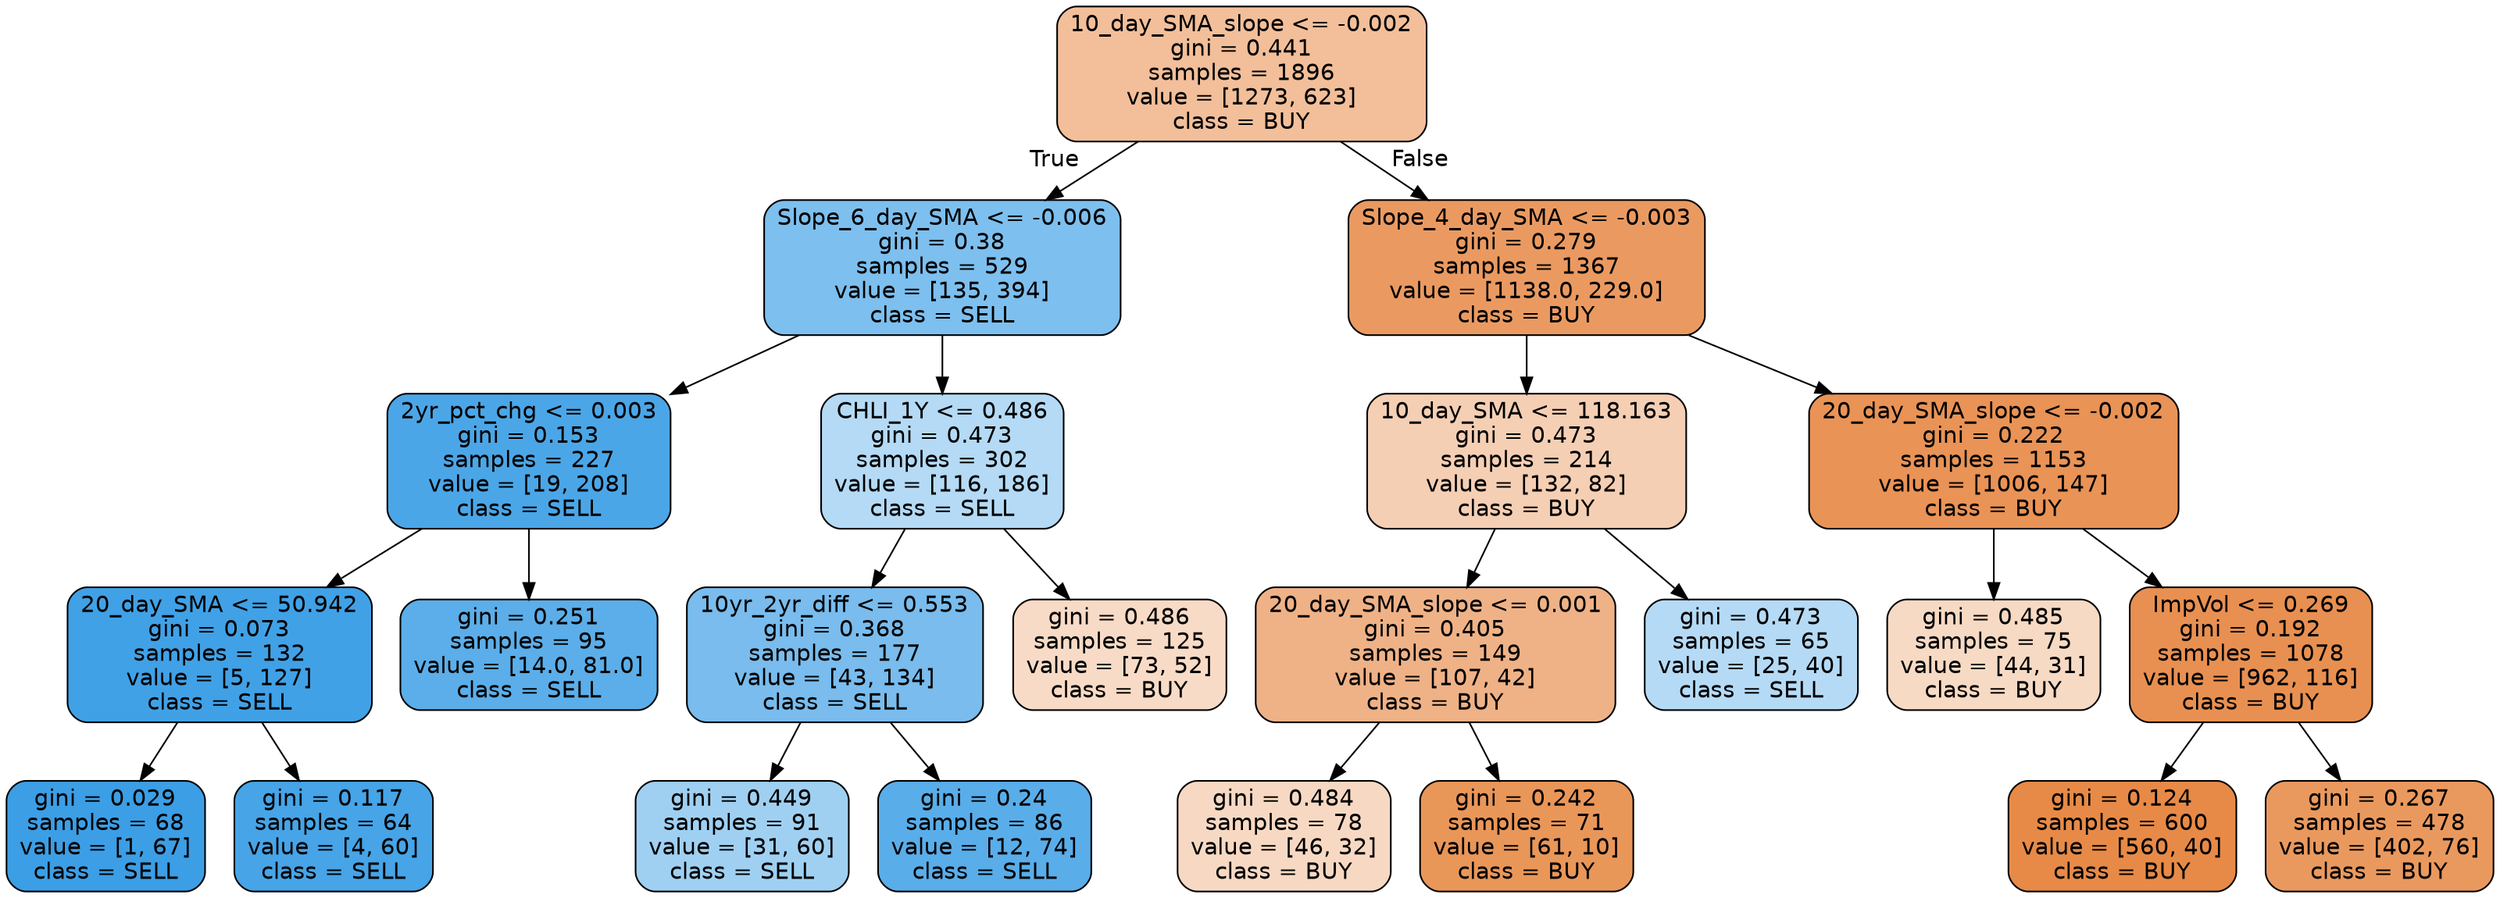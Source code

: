 digraph Tree {
node [shape=box, style="filled, rounded", color="black", fontname="helvetica"] ;
edge [fontname="helvetica"] ;
0 [label="10_day_SMA_slope <= -0.002\ngini = 0.441\nsamples = 1896\nvalue = [1273, 623]\nclass = BUY", fillcolor="#f2bf9a"] ;
1 [label="Slope_6_day_SMA <= -0.006\ngini = 0.38\nsamples = 529\nvalue = [135, 394]\nclass = SELL", fillcolor="#7dbfee"] ;
0 -> 1 [labeldistance=2.5, labelangle=45, headlabel="True"] ;
2 [label="2yr_pct_chg <= 0.003\ngini = 0.153\nsamples = 227\nvalue = [19, 208]\nclass = SELL", fillcolor="#4ba6e7"] ;
1 -> 2 ;
3 [label="20_day_SMA <= 50.942\ngini = 0.073\nsamples = 132\nvalue = [5, 127]\nclass = SELL", fillcolor="#41a1e6"] ;
2 -> 3 ;
4 [label="gini = 0.029\nsamples = 68\nvalue = [1, 67]\nclass = SELL", fillcolor="#3c9ee5"] ;
3 -> 4 ;
5 [label="gini = 0.117\nsamples = 64\nvalue = [4, 60]\nclass = SELL", fillcolor="#46a4e7"] ;
3 -> 5 ;
6 [label="gini = 0.251\nsamples = 95\nvalue = [14.0, 81.0]\nclass = SELL", fillcolor="#5baee9"] ;
2 -> 6 ;
7 [label="CHLI_1Y <= 0.486\ngini = 0.473\nsamples = 302\nvalue = [116, 186]\nclass = SELL", fillcolor="#b4daf5"] ;
1 -> 7 ;
8 [label="10yr_2yr_diff <= 0.553\ngini = 0.368\nsamples = 177\nvalue = [43, 134]\nclass = SELL", fillcolor="#79bced"] ;
7 -> 8 ;
9 [label="gini = 0.449\nsamples = 91\nvalue = [31, 60]\nclass = SELL", fillcolor="#9fd0f2"] ;
8 -> 9 ;
10 [label="gini = 0.24\nsamples = 86\nvalue = [12, 74]\nclass = SELL", fillcolor="#59ade9"] ;
8 -> 10 ;
11 [label="gini = 0.486\nsamples = 125\nvalue = [73, 52]\nclass = BUY", fillcolor="#f8dbc6"] ;
7 -> 11 ;
12 [label="Slope_4_day_SMA <= -0.003\ngini = 0.279\nsamples = 1367\nvalue = [1138.0, 229.0]\nclass = BUY", fillcolor="#ea9a61"] ;
0 -> 12 [labeldistance=2.5, labelangle=-45, headlabel="False"] ;
13 [label="10_day_SMA <= 118.163\ngini = 0.473\nsamples = 214\nvalue = [132, 82]\nclass = BUY", fillcolor="#f5cfb4"] ;
12 -> 13 ;
14 [label="20_day_SMA_slope <= 0.001\ngini = 0.405\nsamples = 149\nvalue = [107, 42]\nclass = BUY", fillcolor="#efb287"] ;
13 -> 14 ;
15 [label="gini = 0.484\nsamples = 78\nvalue = [46, 32]\nclass = BUY", fillcolor="#f7d9c3"] ;
14 -> 15 ;
16 [label="gini = 0.242\nsamples = 71\nvalue = [61, 10]\nclass = BUY", fillcolor="#e99659"] ;
14 -> 16 ;
17 [label="gini = 0.473\nsamples = 65\nvalue = [25, 40]\nclass = SELL", fillcolor="#b5daf5"] ;
13 -> 17 ;
18 [label="20_day_SMA_slope <= -0.002\ngini = 0.222\nsamples = 1153\nvalue = [1006, 147]\nclass = BUY", fillcolor="#e99356"] ;
12 -> 18 ;
19 [label="gini = 0.485\nsamples = 75\nvalue = [44, 31]\nclass = BUY", fillcolor="#f7dac4"] ;
18 -> 19 ;
20 [label="ImpVol <= 0.269\ngini = 0.192\nsamples = 1078\nvalue = [962, 116]\nclass = BUY", fillcolor="#e89051"] ;
18 -> 20 ;
21 [label="gini = 0.124\nsamples = 600\nvalue = [560, 40]\nclass = BUY", fillcolor="#e78a47"] ;
20 -> 21 ;
22 [label="gini = 0.267\nsamples = 478\nvalue = [402, 76]\nclass = BUY", fillcolor="#ea995e"] ;
20 -> 22 ;
}